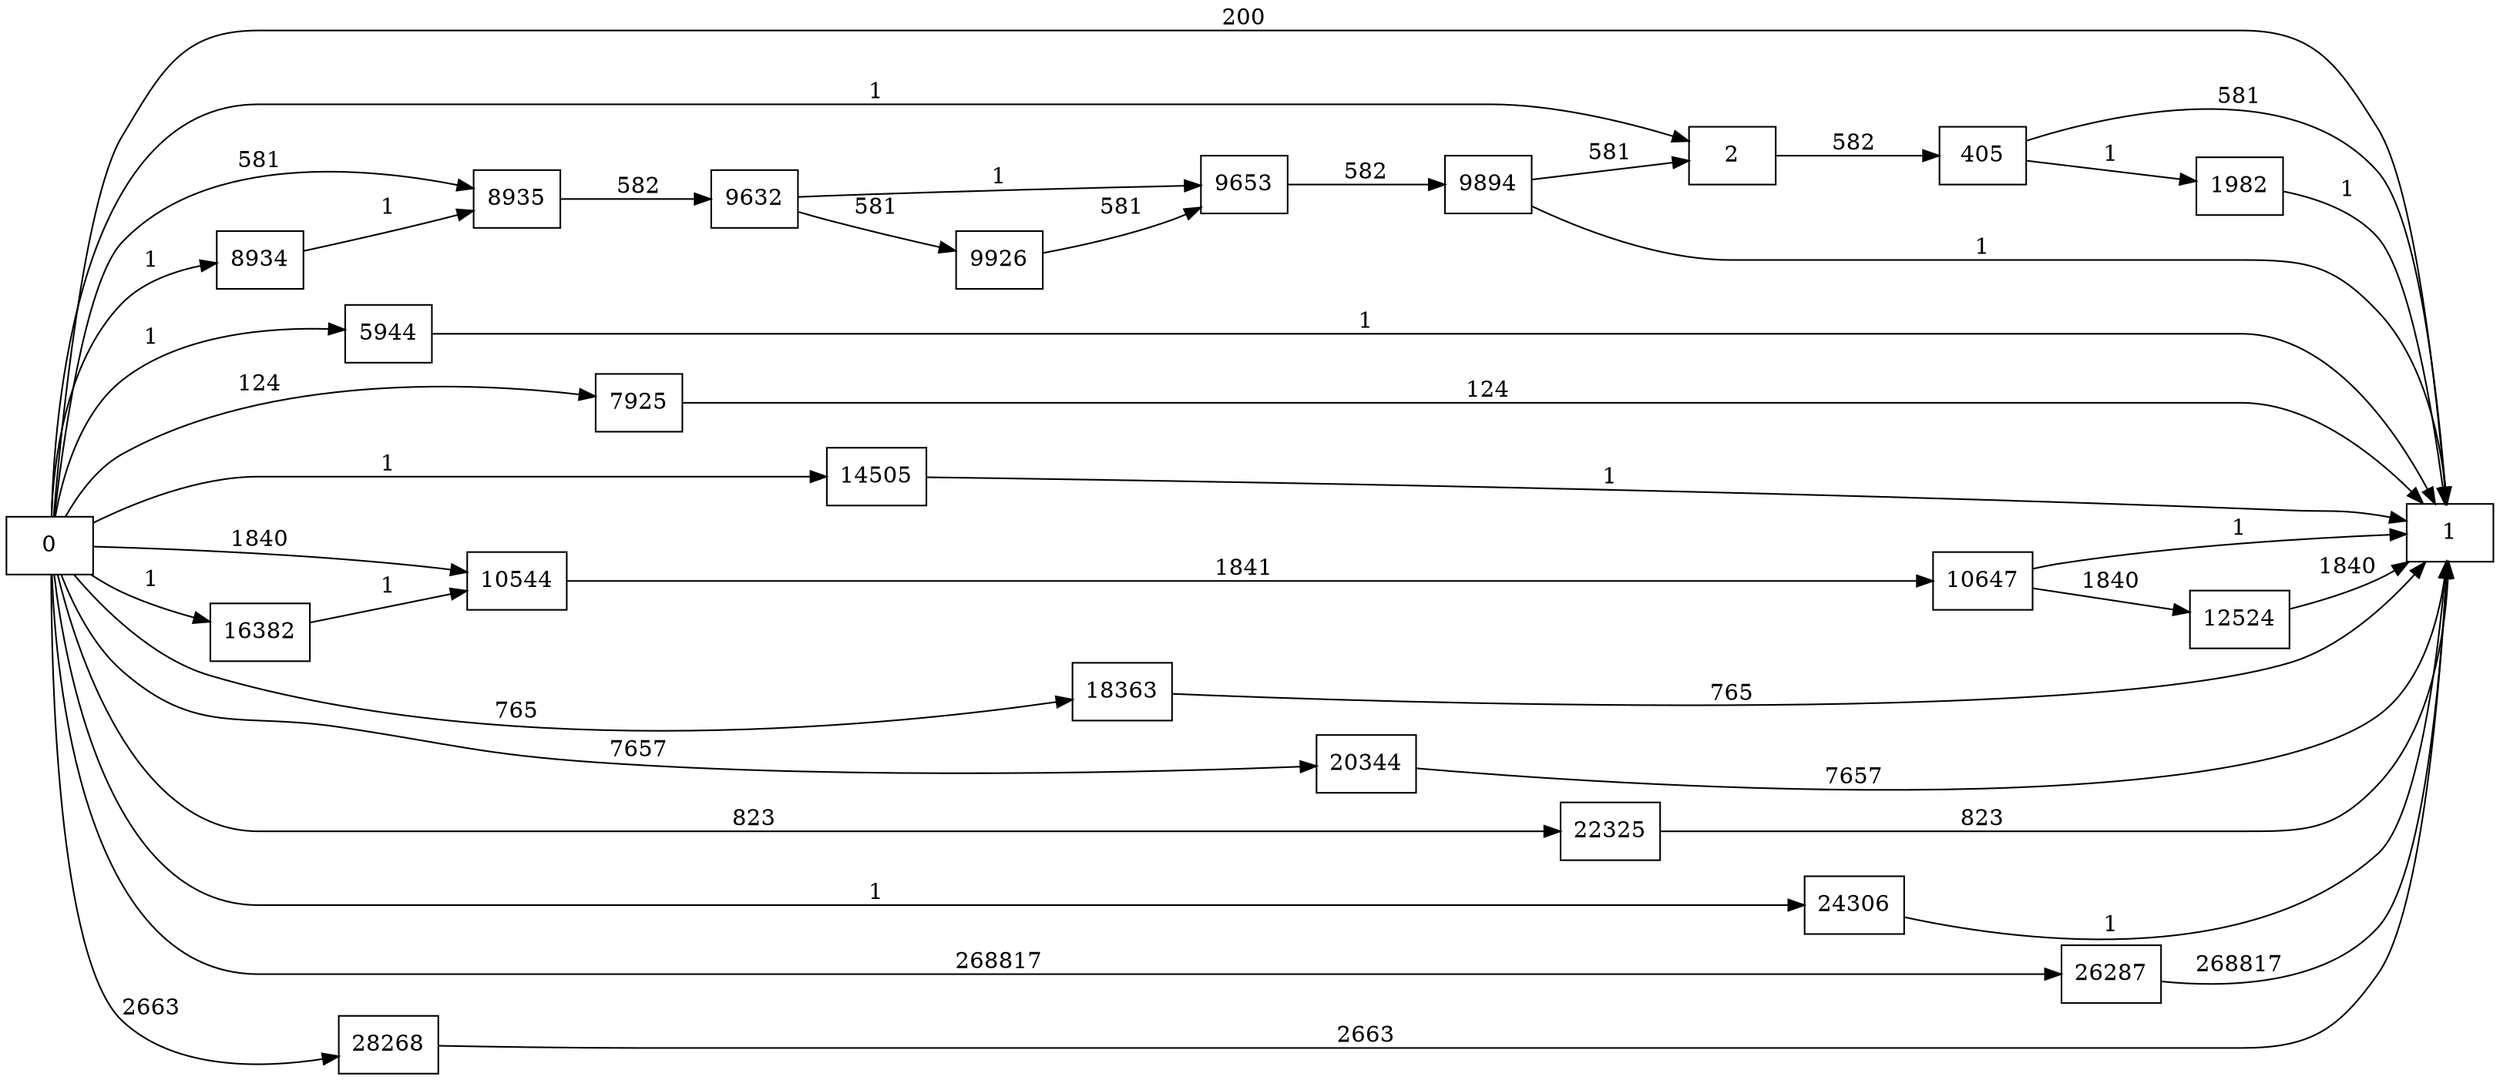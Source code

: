digraph {
	graph [rankdir=LR]
	node [shape=rectangle]
	2 -> 405 [label=582]
	405 -> 1 [label=581]
	405 -> 1982 [label=1]
	1982 -> 1 [label=1]
	5944 -> 1 [label=1]
	7925 -> 1 [label=124]
	8934 -> 8935 [label=1]
	8935 -> 9632 [label=582]
	9632 -> 9653 [label=1]
	9632 -> 9926 [label=581]
	9653 -> 9894 [label=582]
	9894 -> 1 [label=1]
	9894 -> 2 [label=581]
	9926 -> 9653 [label=581]
	10544 -> 10647 [label=1841]
	10647 -> 1 [label=1]
	10647 -> 12524 [label=1840]
	12524 -> 1 [label=1840]
	14505 -> 1 [label=1]
	16382 -> 10544 [label=1]
	18363 -> 1 [label=765]
	20344 -> 1 [label=7657]
	22325 -> 1 [label=823]
	24306 -> 1 [label=1]
	26287 -> 1 [label=268817]
	28268 -> 1 [label=2663]
	0 -> 2 [label=1]
	0 -> 8935 [label=581]
	0 -> 10544 [label=1840]
	0 -> 1 [label=200]
	0 -> 5944 [label=1]
	0 -> 7925 [label=124]
	0 -> 8934 [label=1]
	0 -> 14505 [label=1]
	0 -> 16382 [label=1]
	0 -> 18363 [label=765]
	0 -> 20344 [label=7657]
	0 -> 22325 [label=823]
	0 -> 24306 [label=1]
	0 -> 26287 [label=268817]
	0 -> 28268 [label=2663]
}
